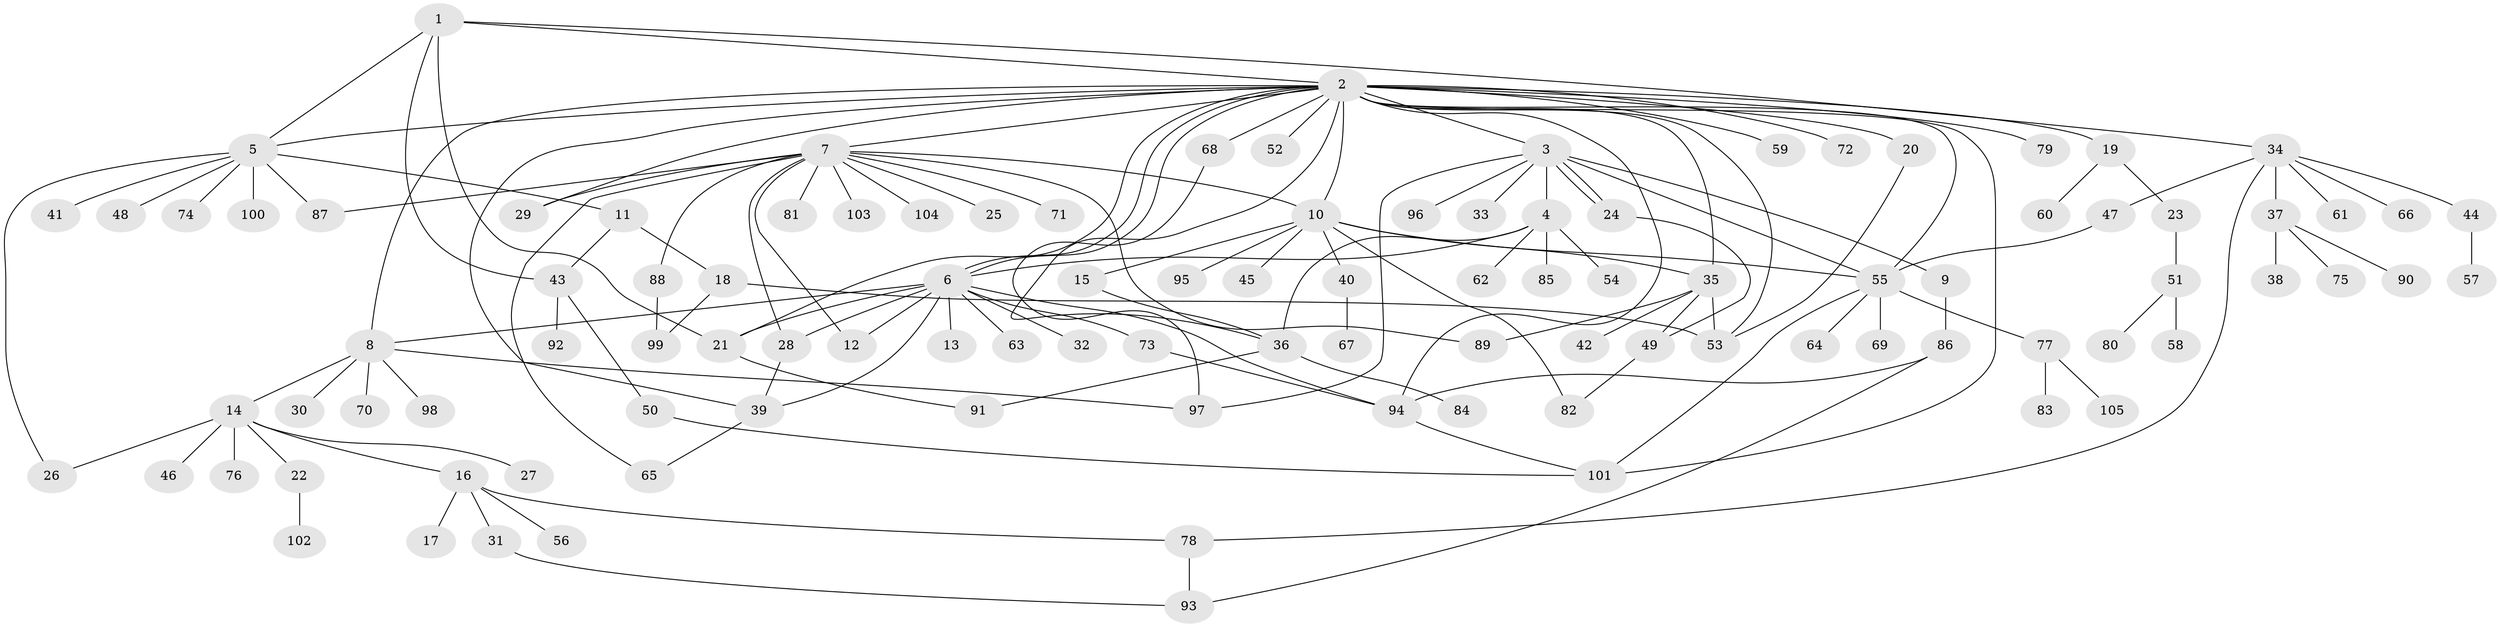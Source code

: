 // coarse degree distribution, {3: 0.1509433962264151, 1: 0.39622641509433965, 6: 0.05660377358490566, 5: 0.09433962264150944, 2: 0.1509433962264151, 9: 0.018867924528301886, 7: 0.018867924528301886, 18: 0.018867924528301886, 4: 0.05660377358490566, 8: 0.018867924528301886, 12: 0.018867924528301886}
// Generated by graph-tools (version 1.1) at 2025/36/03/04/25 23:36:49]
// undirected, 105 vertices, 146 edges
graph export_dot {
  node [color=gray90,style=filled];
  1;
  2;
  3;
  4;
  5;
  6;
  7;
  8;
  9;
  10;
  11;
  12;
  13;
  14;
  15;
  16;
  17;
  18;
  19;
  20;
  21;
  22;
  23;
  24;
  25;
  26;
  27;
  28;
  29;
  30;
  31;
  32;
  33;
  34;
  35;
  36;
  37;
  38;
  39;
  40;
  41;
  42;
  43;
  44;
  45;
  46;
  47;
  48;
  49;
  50;
  51;
  52;
  53;
  54;
  55;
  56;
  57;
  58;
  59;
  60;
  61;
  62;
  63;
  64;
  65;
  66;
  67;
  68;
  69;
  70;
  71;
  72;
  73;
  74;
  75;
  76;
  77;
  78;
  79;
  80;
  81;
  82;
  83;
  84;
  85;
  86;
  87;
  88;
  89;
  90;
  91;
  92;
  93;
  94;
  95;
  96;
  97;
  98;
  99;
  100;
  101;
  102;
  103;
  104;
  105;
  1 -- 2;
  1 -- 5;
  1 -- 21;
  1 -- 34;
  1 -- 43;
  2 -- 3;
  2 -- 5;
  2 -- 6;
  2 -- 6;
  2 -- 7;
  2 -- 8;
  2 -- 10;
  2 -- 19;
  2 -- 20;
  2 -- 21;
  2 -- 29;
  2 -- 35;
  2 -- 36;
  2 -- 39;
  2 -- 52;
  2 -- 53;
  2 -- 55;
  2 -- 59;
  2 -- 68;
  2 -- 72;
  2 -- 79;
  2 -- 94;
  2 -- 101;
  3 -- 4;
  3 -- 9;
  3 -- 24;
  3 -- 24;
  3 -- 33;
  3 -- 55;
  3 -- 96;
  3 -- 97;
  4 -- 6;
  4 -- 36;
  4 -- 54;
  4 -- 62;
  4 -- 85;
  5 -- 11;
  5 -- 26;
  5 -- 41;
  5 -- 48;
  5 -- 74;
  5 -- 87;
  5 -- 100;
  6 -- 8;
  6 -- 12;
  6 -- 13;
  6 -- 21;
  6 -- 28;
  6 -- 32;
  6 -- 39;
  6 -- 63;
  6 -- 73;
  6 -- 94;
  7 -- 10;
  7 -- 12;
  7 -- 25;
  7 -- 28;
  7 -- 29;
  7 -- 65;
  7 -- 71;
  7 -- 81;
  7 -- 87;
  7 -- 88;
  7 -- 89;
  7 -- 103;
  7 -- 104;
  8 -- 14;
  8 -- 30;
  8 -- 70;
  8 -- 97;
  8 -- 98;
  9 -- 86;
  10 -- 15;
  10 -- 35;
  10 -- 40;
  10 -- 45;
  10 -- 55;
  10 -- 82;
  10 -- 95;
  11 -- 18;
  11 -- 43;
  14 -- 16;
  14 -- 22;
  14 -- 26;
  14 -- 27;
  14 -- 46;
  14 -- 76;
  15 -- 36;
  16 -- 17;
  16 -- 31;
  16 -- 56;
  16 -- 78;
  18 -- 53;
  18 -- 99;
  19 -- 23;
  19 -- 60;
  20 -- 53;
  21 -- 91;
  22 -- 102;
  23 -- 51;
  24 -- 49;
  28 -- 39;
  31 -- 93;
  34 -- 37;
  34 -- 44;
  34 -- 47;
  34 -- 61;
  34 -- 66;
  34 -- 78;
  35 -- 42;
  35 -- 49;
  35 -- 53;
  35 -- 89;
  36 -- 84;
  36 -- 91;
  37 -- 38;
  37 -- 75;
  37 -- 90;
  39 -- 65;
  40 -- 67;
  43 -- 50;
  43 -- 92;
  44 -- 57;
  47 -- 55;
  49 -- 82;
  50 -- 101;
  51 -- 58;
  51 -- 80;
  55 -- 64;
  55 -- 69;
  55 -- 77;
  55 -- 101;
  68 -- 97;
  73 -- 94;
  77 -- 83;
  77 -- 105;
  78 -- 93;
  86 -- 93;
  86 -- 94;
  88 -- 99;
  94 -- 101;
}
